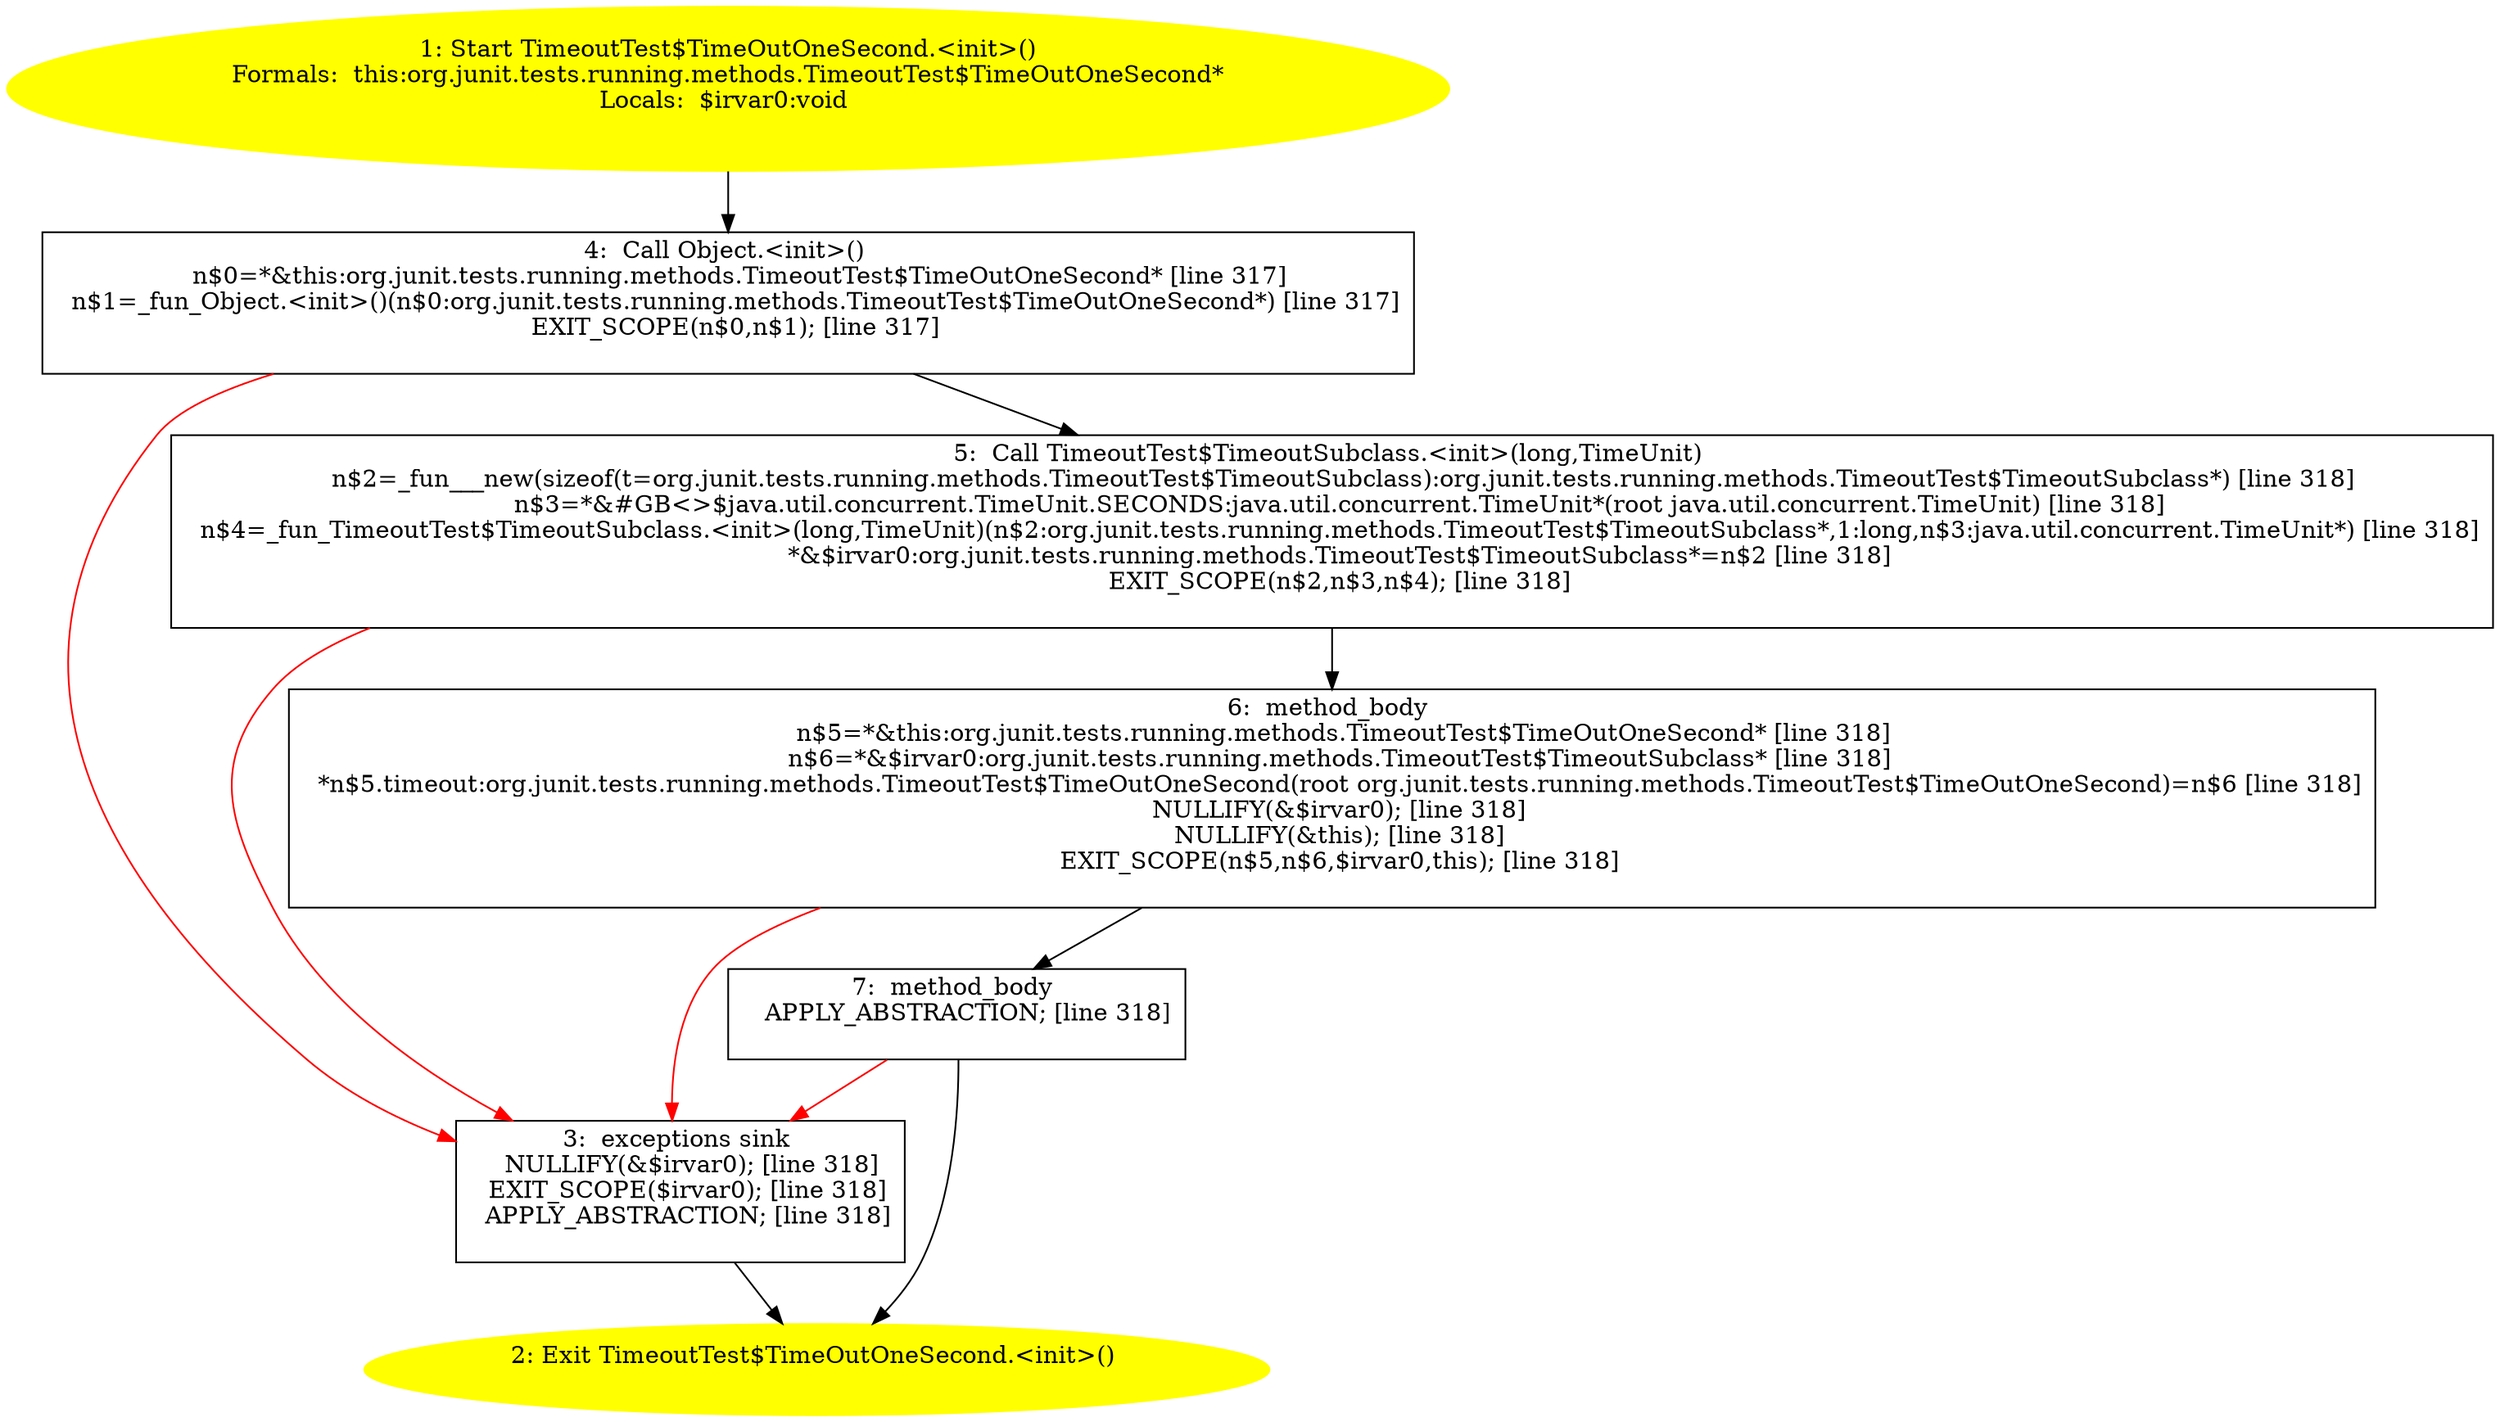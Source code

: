 /* @generated */
digraph cfg {
"org.junit.tests.running.methods.TimeoutTest$TimeOutOneSecond.<init>().0d4bad6cea809246aa1beeb9a0063d82_1" [label="1: Start TimeoutTest$TimeOutOneSecond.<init>()\nFormals:  this:org.junit.tests.running.methods.TimeoutTest$TimeOutOneSecond*\nLocals:  $irvar0:void \n  " color=yellow style=filled]
	

	 "org.junit.tests.running.methods.TimeoutTest$TimeOutOneSecond.<init>().0d4bad6cea809246aa1beeb9a0063d82_1" -> "org.junit.tests.running.methods.TimeoutTest$TimeOutOneSecond.<init>().0d4bad6cea809246aa1beeb9a0063d82_4" ;
"org.junit.tests.running.methods.TimeoutTest$TimeOutOneSecond.<init>().0d4bad6cea809246aa1beeb9a0063d82_2" [label="2: Exit TimeoutTest$TimeOutOneSecond.<init>() \n  " color=yellow style=filled]
	

"org.junit.tests.running.methods.TimeoutTest$TimeOutOneSecond.<init>().0d4bad6cea809246aa1beeb9a0063d82_3" [label="3:  exceptions sink \n   NULLIFY(&$irvar0); [line 318]\n  EXIT_SCOPE($irvar0); [line 318]\n  APPLY_ABSTRACTION; [line 318]\n " shape="box"]
	

	 "org.junit.tests.running.methods.TimeoutTest$TimeOutOneSecond.<init>().0d4bad6cea809246aa1beeb9a0063d82_3" -> "org.junit.tests.running.methods.TimeoutTest$TimeOutOneSecond.<init>().0d4bad6cea809246aa1beeb9a0063d82_2" ;
"org.junit.tests.running.methods.TimeoutTest$TimeOutOneSecond.<init>().0d4bad6cea809246aa1beeb9a0063d82_4" [label="4:  Call Object.<init>() \n   n$0=*&this:org.junit.tests.running.methods.TimeoutTest$TimeOutOneSecond* [line 317]\n  n$1=_fun_Object.<init>()(n$0:org.junit.tests.running.methods.TimeoutTest$TimeOutOneSecond*) [line 317]\n  EXIT_SCOPE(n$0,n$1); [line 317]\n " shape="box"]
	

	 "org.junit.tests.running.methods.TimeoutTest$TimeOutOneSecond.<init>().0d4bad6cea809246aa1beeb9a0063d82_4" -> "org.junit.tests.running.methods.TimeoutTest$TimeOutOneSecond.<init>().0d4bad6cea809246aa1beeb9a0063d82_5" ;
	 "org.junit.tests.running.methods.TimeoutTest$TimeOutOneSecond.<init>().0d4bad6cea809246aa1beeb9a0063d82_4" -> "org.junit.tests.running.methods.TimeoutTest$TimeOutOneSecond.<init>().0d4bad6cea809246aa1beeb9a0063d82_3" [color="red" ];
"org.junit.tests.running.methods.TimeoutTest$TimeOutOneSecond.<init>().0d4bad6cea809246aa1beeb9a0063d82_5" [label="5:  Call TimeoutTest$TimeoutSubclass.<init>(long,TimeUnit) \n   n$2=_fun___new(sizeof(t=org.junit.tests.running.methods.TimeoutTest$TimeoutSubclass):org.junit.tests.running.methods.TimeoutTest$TimeoutSubclass*) [line 318]\n  n$3=*&#GB<>$java.util.concurrent.TimeUnit.SECONDS:java.util.concurrent.TimeUnit*(root java.util.concurrent.TimeUnit) [line 318]\n  n$4=_fun_TimeoutTest$TimeoutSubclass.<init>(long,TimeUnit)(n$2:org.junit.tests.running.methods.TimeoutTest$TimeoutSubclass*,1:long,n$3:java.util.concurrent.TimeUnit*) [line 318]\n  *&$irvar0:org.junit.tests.running.methods.TimeoutTest$TimeoutSubclass*=n$2 [line 318]\n  EXIT_SCOPE(n$2,n$3,n$4); [line 318]\n " shape="box"]
	

	 "org.junit.tests.running.methods.TimeoutTest$TimeOutOneSecond.<init>().0d4bad6cea809246aa1beeb9a0063d82_5" -> "org.junit.tests.running.methods.TimeoutTest$TimeOutOneSecond.<init>().0d4bad6cea809246aa1beeb9a0063d82_6" ;
	 "org.junit.tests.running.methods.TimeoutTest$TimeOutOneSecond.<init>().0d4bad6cea809246aa1beeb9a0063d82_5" -> "org.junit.tests.running.methods.TimeoutTest$TimeOutOneSecond.<init>().0d4bad6cea809246aa1beeb9a0063d82_3" [color="red" ];
"org.junit.tests.running.methods.TimeoutTest$TimeOutOneSecond.<init>().0d4bad6cea809246aa1beeb9a0063d82_6" [label="6:  method_body \n   n$5=*&this:org.junit.tests.running.methods.TimeoutTest$TimeOutOneSecond* [line 318]\n  n$6=*&$irvar0:org.junit.tests.running.methods.TimeoutTest$TimeoutSubclass* [line 318]\n  *n$5.timeout:org.junit.tests.running.methods.TimeoutTest$TimeOutOneSecond(root org.junit.tests.running.methods.TimeoutTest$TimeOutOneSecond)=n$6 [line 318]\n  NULLIFY(&$irvar0); [line 318]\n  NULLIFY(&this); [line 318]\n  EXIT_SCOPE(n$5,n$6,$irvar0,this); [line 318]\n " shape="box"]
	

	 "org.junit.tests.running.methods.TimeoutTest$TimeOutOneSecond.<init>().0d4bad6cea809246aa1beeb9a0063d82_6" -> "org.junit.tests.running.methods.TimeoutTest$TimeOutOneSecond.<init>().0d4bad6cea809246aa1beeb9a0063d82_7" ;
	 "org.junit.tests.running.methods.TimeoutTest$TimeOutOneSecond.<init>().0d4bad6cea809246aa1beeb9a0063d82_6" -> "org.junit.tests.running.methods.TimeoutTest$TimeOutOneSecond.<init>().0d4bad6cea809246aa1beeb9a0063d82_3" [color="red" ];
"org.junit.tests.running.methods.TimeoutTest$TimeOutOneSecond.<init>().0d4bad6cea809246aa1beeb9a0063d82_7" [label="7:  method_body \n   APPLY_ABSTRACTION; [line 318]\n " shape="box"]
	

	 "org.junit.tests.running.methods.TimeoutTest$TimeOutOneSecond.<init>().0d4bad6cea809246aa1beeb9a0063d82_7" -> "org.junit.tests.running.methods.TimeoutTest$TimeOutOneSecond.<init>().0d4bad6cea809246aa1beeb9a0063d82_2" ;
	 "org.junit.tests.running.methods.TimeoutTest$TimeOutOneSecond.<init>().0d4bad6cea809246aa1beeb9a0063d82_7" -> "org.junit.tests.running.methods.TimeoutTest$TimeOutOneSecond.<init>().0d4bad6cea809246aa1beeb9a0063d82_3" [color="red" ];
}
